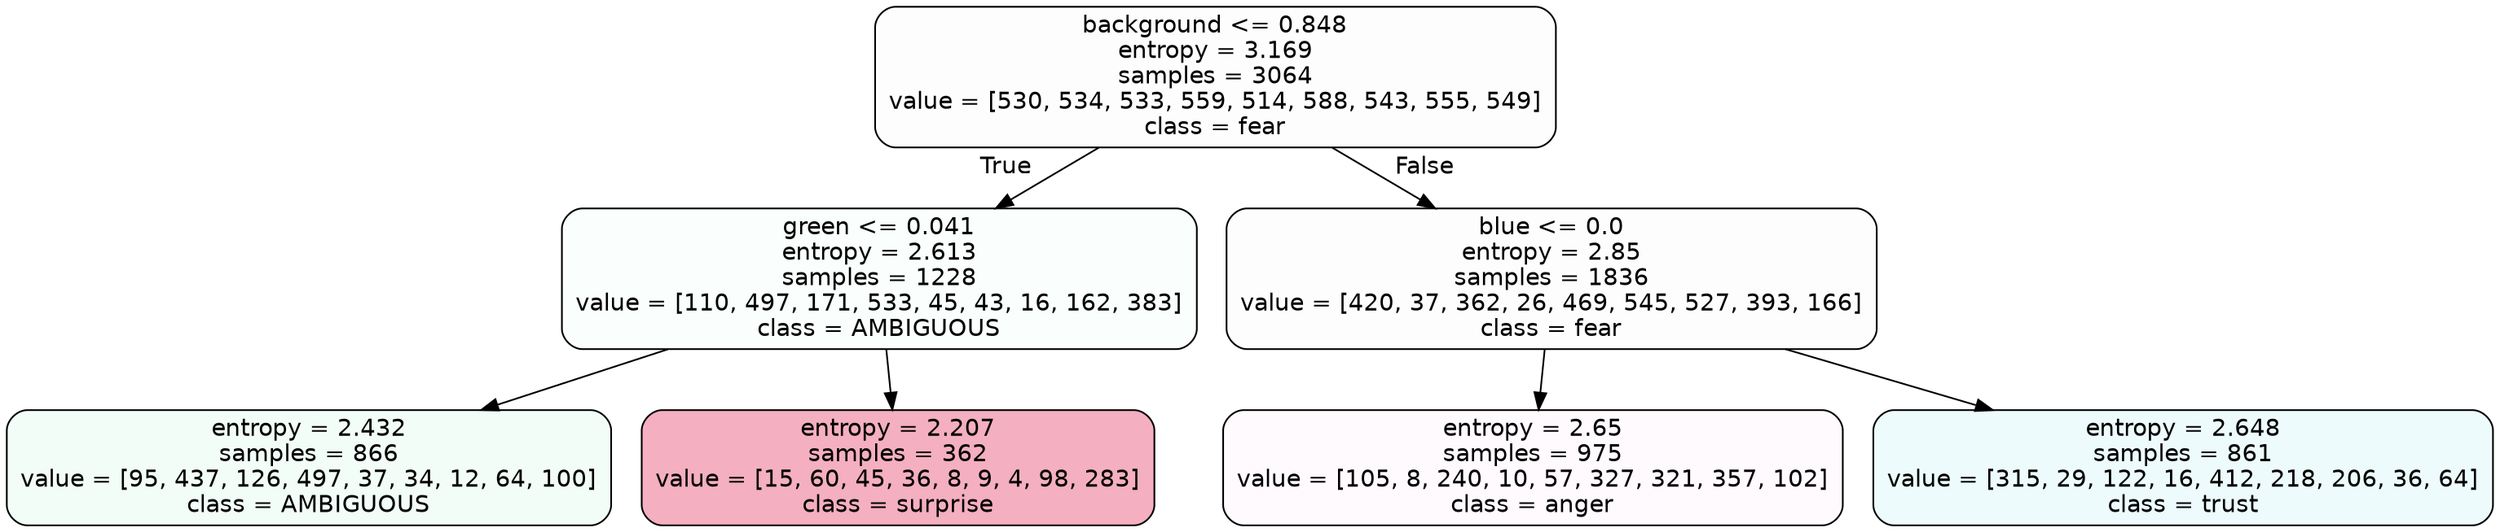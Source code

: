 digraph Tree {
node [shape=box, style="filled, rounded", color="black", fontname=helvetica] ;
edge [fontname=helvetica] ;
0 [label="background <= 0.848\nentropy = 3.169\nsamples = 3064\nvalue = [530, 534, 533, 559, 514, 588, 543, 555, 549]\nclass = fear", fillcolor="#3964e502"] ;
1 [label="green <= 0.041\nentropy = 2.613\nsamples = 1228\nvalue = [110, 497, 171, 533, 45, 43, 16, 162, 383]\nclass = AMBIGUOUS", fillcolor="#39e58106"] ;
0 -> 1 [labeldistance=2.5, labelangle=45, headlabel="True"] ;
2 [label="entropy = 2.432\nsamples = 866\nvalue = [95, 437, 126, 497, 37, 34, 12, 64, 100]\nclass = AMBIGUOUS", fillcolor="#39e58110"] ;
1 -> 2 ;
3 [label="entropy = 2.207\nsamples = 362\nvalue = [15, 60, 45, 36, 8, 9, 4, 98, 283]\nclass = surprise", fillcolor="#e5396467"] ;
1 -> 3 ;
4 [label="blue <= 0.0\nentropy = 2.85\nsamples = 1836\nvalue = [420, 37, 362, 26, 469, 545, 527, 393, 166]\nclass = fear", fillcolor="#3964e502"] ;
0 -> 4 [labeldistance=2.5, labelangle=-45, headlabel="False"] ;
5 [label="entropy = 2.65\nsamples = 975\nvalue = [105, 8, 240, 10, 57, 327, 321, 357, 102]\nclass = anger", fillcolor="#e539d706"] ;
4 -> 5 ;
6 [label="entropy = 2.648\nsamples = 861\nvalue = [315, 29, 122, 16, 412, 218, 206, 36, 64]\nclass = trust", fillcolor="#39d7e516"] ;
4 -> 6 ;
}
